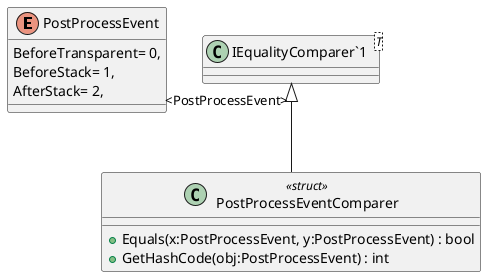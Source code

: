 @startuml
enum PostProcessEvent {
    BeforeTransparent= 0,
    BeforeStack= 1,
    AfterStack= 2,
}
class PostProcessEventComparer <<struct>> {
    + Equals(x:PostProcessEvent, y:PostProcessEvent) : bool
    + GetHashCode(obj:PostProcessEvent) : int
}
class "IEqualityComparer`1"<T> {
}
"IEqualityComparer`1" "<PostProcessEvent>" <|-- PostProcessEventComparer
@enduml
